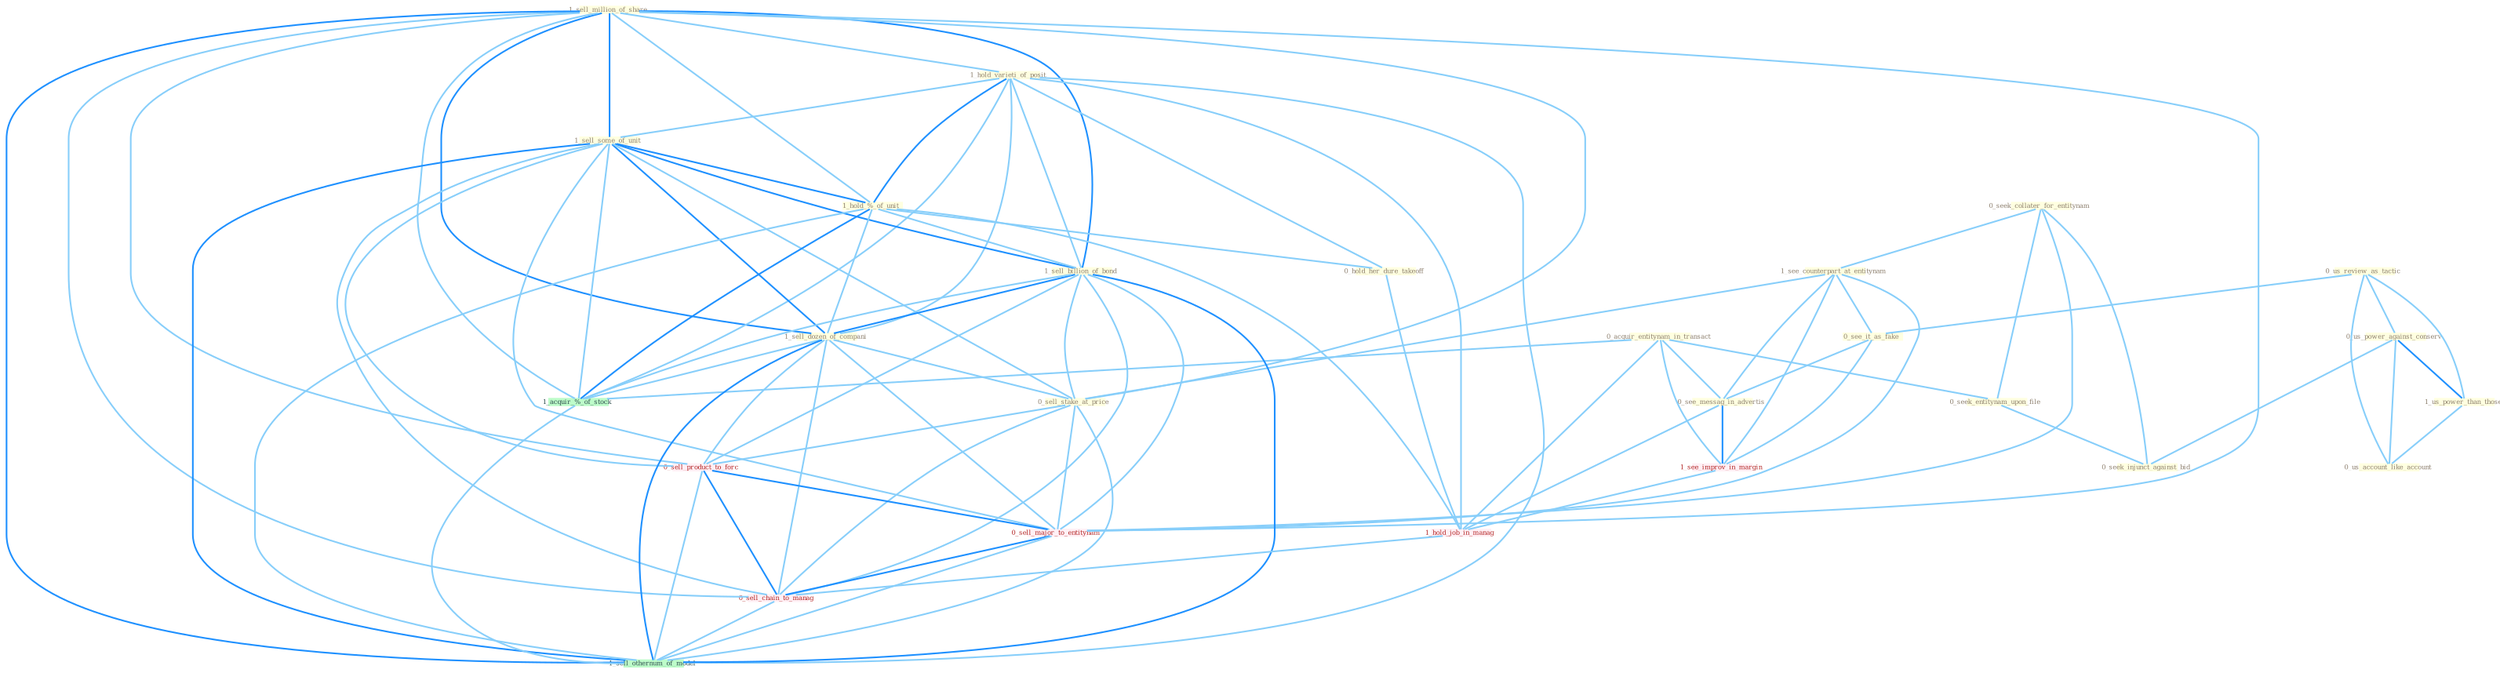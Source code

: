 Graph G{ 
    node
    [shape=polygon,style=filled,width=.5,height=.06,color="#BDFCC9",fixedsize=true,fontsize=4,
    fontcolor="#2f4f4f"];
    {node
    [color="#ffffe0", fontcolor="#8b7d6b"] "0_us_review_as_tactic " "0_seek_collater_for_entitynam " "1_see_counterpart_at_entitynam " "0_see_it_as_fake " "1_sell_million_of_share " "1_hold_varieti_of_posit " "0_acquir_entitynam_in_transact " "1_sell_some_of_unit " "0_us_power_against_conserv " "1_us_power_than_those " "1_hold_%_of_unit " "1_sell_billion_of_bond " "0_seek_entitynam_upon_file " "0_us_account_like_account " "0_see_messag_in_advertis " "0_seek_injunct_against_bid " "1_sell_dozen_of_compani " "0_hold_her_dure_takeoff " "0_sell_stake_at_price "}
{node [color="#fff0f5", fontcolor="#b22222"] "1_see_improv_in_margin " "1_hold_job_in_manag " "0_sell_product_to_forc " "0_sell_major_to_entitynam " "0_sell_chain_to_manag "}
edge [color="#B0E2FF"];

	"0_us_review_as_tactic " -- "0_see_it_as_fake " [w="1", color="#87cefa" ];
	"0_us_review_as_tactic " -- "0_us_power_against_conserv " [w="1", color="#87cefa" ];
	"0_us_review_as_tactic " -- "1_us_power_than_those " [w="1", color="#87cefa" ];
	"0_us_review_as_tactic " -- "0_us_account_like_account " [w="1", color="#87cefa" ];
	"0_seek_collater_for_entitynam " -- "1_see_counterpart_at_entitynam " [w="1", color="#87cefa" ];
	"0_seek_collater_for_entitynam " -- "0_seek_entitynam_upon_file " [w="1", color="#87cefa" ];
	"0_seek_collater_for_entitynam " -- "0_seek_injunct_against_bid " [w="1", color="#87cefa" ];
	"0_seek_collater_for_entitynam " -- "0_sell_major_to_entitynam " [w="1", color="#87cefa" ];
	"1_see_counterpart_at_entitynam " -- "0_see_it_as_fake " [w="1", color="#87cefa" ];
	"1_see_counterpart_at_entitynam " -- "0_see_messag_in_advertis " [w="1", color="#87cefa" ];
	"1_see_counterpart_at_entitynam " -- "0_sell_stake_at_price " [w="1", color="#87cefa" ];
	"1_see_counterpart_at_entitynam " -- "1_see_improv_in_margin " [w="1", color="#87cefa" ];
	"1_see_counterpart_at_entitynam " -- "0_sell_major_to_entitynam " [w="1", color="#87cefa" ];
	"0_see_it_as_fake " -- "0_see_messag_in_advertis " [w="1", color="#87cefa" ];
	"0_see_it_as_fake " -- "1_see_improv_in_margin " [w="1", color="#87cefa" ];
	"1_sell_million_of_share " -- "1_hold_varieti_of_posit " [w="1", color="#87cefa" ];
	"1_sell_million_of_share " -- "1_sell_some_of_unit " [w="2", color="#1e90ff" , len=0.8];
	"1_sell_million_of_share " -- "1_hold_%_of_unit " [w="1", color="#87cefa" ];
	"1_sell_million_of_share " -- "1_sell_billion_of_bond " [w="2", color="#1e90ff" , len=0.8];
	"1_sell_million_of_share " -- "1_sell_dozen_of_compani " [w="2", color="#1e90ff" , len=0.8];
	"1_sell_million_of_share " -- "0_sell_stake_at_price " [w="1", color="#87cefa" ];
	"1_sell_million_of_share " -- "1_acquir_%_of_stock " [w="1", color="#87cefa" ];
	"1_sell_million_of_share " -- "0_sell_product_to_forc " [w="1", color="#87cefa" ];
	"1_sell_million_of_share " -- "0_sell_major_to_entitynam " [w="1", color="#87cefa" ];
	"1_sell_million_of_share " -- "0_sell_chain_to_manag " [w="1", color="#87cefa" ];
	"1_sell_million_of_share " -- "1_sell_othernum_of_model " [w="2", color="#1e90ff" , len=0.8];
	"1_hold_varieti_of_posit " -- "1_sell_some_of_unit " [w="1", color="#87cefa" ];
	"1_hold_varieti_of_posit " -- "1_hold_%_of_unit " [w="2", color="#1e90ff" , len=0.8];
	"1_hold_varieti_of_posit " -- "1_sell_billion_of_bond " [w="1", color="#87cefa" ];
	"1_hold_varieti_of_posit " -- "1_sell_dozen_of_compani " [w="1", color="#87cefa" ];
	"1_hold_varieti_of_posit " -- "0_hold_her_dure_takeoff " [w="1", color="#87cefa" ];
	"1_hold_varieti_of_posit " -- "1_acquir_%_of_stock " [w="1", color="#87cefa" ];
	"1_hold_varieti_of_posit " -- "1_hold_job_in_manag " [w="1", color="#87cefa" ];
	"1_hold_varieti_of_posit " -- "1_sell_othernum_of_model " [w="1", color="#87cefa" ];
	"0_acquir_entitynam_in_transact " -- "0_seek_entitynam_upon_file " [w="1", color="#87cefa" ];
	"0_acquir_entitynam_in_transact " -- "0_see_messag_in_advertis " [w="1", color="#87cefa" ];
	"0_acquir_entitynam_in_transact " -- "1_see_improv_in_margin " [w="1", color="#87cefa" ];
	"0_acquir_entitynam_in_transact " -- "1_acquir_%_of_stock " [w="1", color="#87cefa" ];
	"0_acquir_entitynam_in_transact " -- "1_hold_job_in_manag " [w="1", color="#87cefa" ];
	"1_sell_some_of_unit " -- "1_hold_%_of_unit " [w="2", color="#1e90ff" , len=0.8];
	"1_sell_some_of_unit " -- "1_sell_billion_of_bond " [w="2", color="#1e90ff" , len=0.8];
	"1_sell_some_of_unit " -- "1_sell_dozen_of_compani " [w="2", color="#1e90ff" , len=0.8];
	"1_sell_some_of_unit " -- "0_sell_stake_at_price " [w="1", color="#87cefa" ];
	"1_sell_some_of_unit " -- "1_acquir_%_of_stock " [w="1", color="#87cefa" ];
	"1_sell_some_of_unit " -- "0_sell_product_to_forc " [w="1", color="#87cefa" ];
	"1_sell_some_of_unit " -- "0_sell_major_to_entitynam " [w="1", color="#87cefa" ];
	"1_sell_some_of_unit " -- "0_sell_chain_to_manag " [w="1", color="#87cefa" ];
	"1_sell_some_of_unit " -- "1_sell_othernum_of_model " [w="2", color="#1e90ff" , len=0.8];
	"0_us_power_against_conserv " -- "1_us_power_than_those " [w="2", color="#1e90ff" , len=0.8];
	"0_us_power_against_conserv " -- "0_us_account_like_account " [w="1", color="#87cefa" ];
	"0_us_power_against_conserv " -- "0_seek_injunct_against_bid " [w="1", color="#87cefa" ];
	"1_us_power_than_those " -- "0_us_account_like_account " [w="1", color="#87cefa" ];
	"1_hold_%_of_unit " -- "1_sell_billion_of_bond " [w="1", color="#87cefa" ];
	"1_hold_%_of_unit " -- "1_sell_dozen_of_compani " [w="1", color="#87cefa" ];
	"1_hold_%_of_unit " -- "0_hold_her_dure_takeoff " [w="1", color="#87cefa" ];
	"1_hold_%_of_unit " -- "1_acquir_%_of_stock " [w="2", color="#1e90ff" , len=0.8];
	"1_hold_%_of_unit " -- "1_hold_job_in_manag " [w="1", color="#87cefa" ];
	"1_hold_%_of_unit " -- "1_sell_othernum_of_model " [w="1", color="#87cefa" ];
	"1_sell_billion_of_bond " -- "1_sell_dozen_of_compani " [w="2", color="#1e90ff" , len=0.8];
	"1_sell_billion_of_bond " -- "0_sell_stake_at_price " [w="1", color="#87cefa" ];
	"1_sell_billion_of_bond " -- "1_acquir_%_of_stock " [w="1", color="#87cefa" ];
	"1_sell_billion_of_bond " -- "0_sell_product_to_forc " [w="1", color="#87cefa" ];
	"1_sell_billion_of_bond " -- "0_sell_major_to_entitynam " [w="1", color="#87cefa" ];
	"1_sell_billion_of_bond " -- "0_sell_chain_to_manag " [w="1", color="#87cefa" ];
	"1_sell_billion_of_bond " -- "1_sell_othernum_of_model " [w="2", color="#1e90ff" , len=0.8];
	"0_seek_entitynam_upon_file " -- "0_seek_injunct_against_bid " [w="1", color="#87cefa" ];
	"0_see_messag_in_advertis " -- "1_see_improv_in_margin " [w="2", color="#1e90ff" , len=0.8];
	"0_see_messag_in_advertis " -- "1_hold_job_in_manag " [w="1", color="#87cefa" ];
	"1_sell_dozen_of_compani " -- "0_sell_stake_at_price " [w="1", color="#87cefa" ];
	"1_sell_dozen_of_compani " -- "1_acquir_%_of_stock " [w="1", color="#87cefa" ];
	"1_sell_dozen_of_compani " -- "0_sell_product_to_forc " [w="1", color="#87cefa" ];
	"1_sell_dozen_of_compani " -- "0_sell_major_to_entitynam " [w="1", color="#87cefa" ];
	"1_sell_dozen_of_compani " -- "0_sell_chain_to_manag " [w="1", color="#87cefa" ];
	"1_sell_dozen_of_compani " -- "1_sell_othernum_of_model " [w="2", color="#1e90ff" , len=0.8];
	"0_hold_her_dure_takeoff " -- "1_hold_job_in_manag " [w="1", color="#87cefa" ];
	"0_sell_stake_at_price " -- "0_sell_product_to_forc " [w="1", color="#87cefa" ];
	"0_sell_stake_at_price " -- "0_sell_major_to_entitynam " [w="1", color="#87cefa" ];
	"0_sell_stake_at_price " -- "0_sell_chain_to_manag " [w="1", color="#87cefa" ];
	"0_sell_stake_at_price " -- "1_sell_othernum_of_model " [w="1", color="#87cefa" ];
	"1_see_improv_in_margin " -- "1_hold_job_in_manag " [w="1", color="#87cefa" ];
	"1_acquir_%_of_stock " -- "1_sell_othernum_of_model " [w="1", color="#87cefa" ];
	"1_hold_job_in_manag " -- "0_sell_chain_to_manag " [w="1", color="#87cefa" ];
	"0_sell_product_to_forc " -- "0_sell_major_to_entitynam " [w="2", color="#1e90ff" , len=0.8];
	"0_sell_product_to_forc " -- "0_sell_chain_to_manag " [w="2", color="#1e90ff" , len=0.8];
	"0_sell_product_to_forc " -- "1_sell_othernum_of_model " [w="1", color="#87cefa" ];
	"0_sell_major_to_entitynam " -- "0_sell_chain_to_manag " [w="2", color="#1e90ff" , len=0.8];
	"0_sell_major_to_entitynam " -- "1_sell_othernum_of_model " [w="1", color="#87cefa" ];
	"0_sell_chain_to_manag " -- "1_sell_othernum_of_model " [w="1", color="#87cefa" ];
}